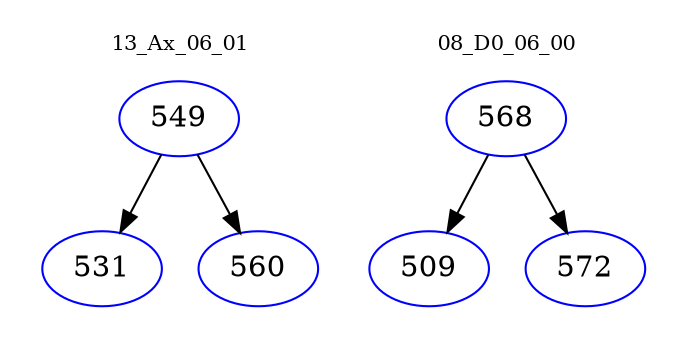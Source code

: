 digraph{
subgraph cluster_0 {
color = white
label = "13_Ax_06_01";
fontsize=10;
T0_549 [label="549", color="blue"]
T0_549 -> T0_531 [color="black"]
T0_531 [label="531", color="blue"]
T0_549 -> T0_560 [color="black"]
T0_560 [label="560", color="blue"]
}
subgraph cluster_1 {
color = white
label = "08_D0_06_00";
fontsize=10;
T1_568 [label="568", color="blue"]
T1_568 -> T1_509 [color="black"]
T1_509 [label="509", color="blue"]
T1_568 -> T1_572 [color="black"]
T1_572 [label="572", color="blue"]
}
}
